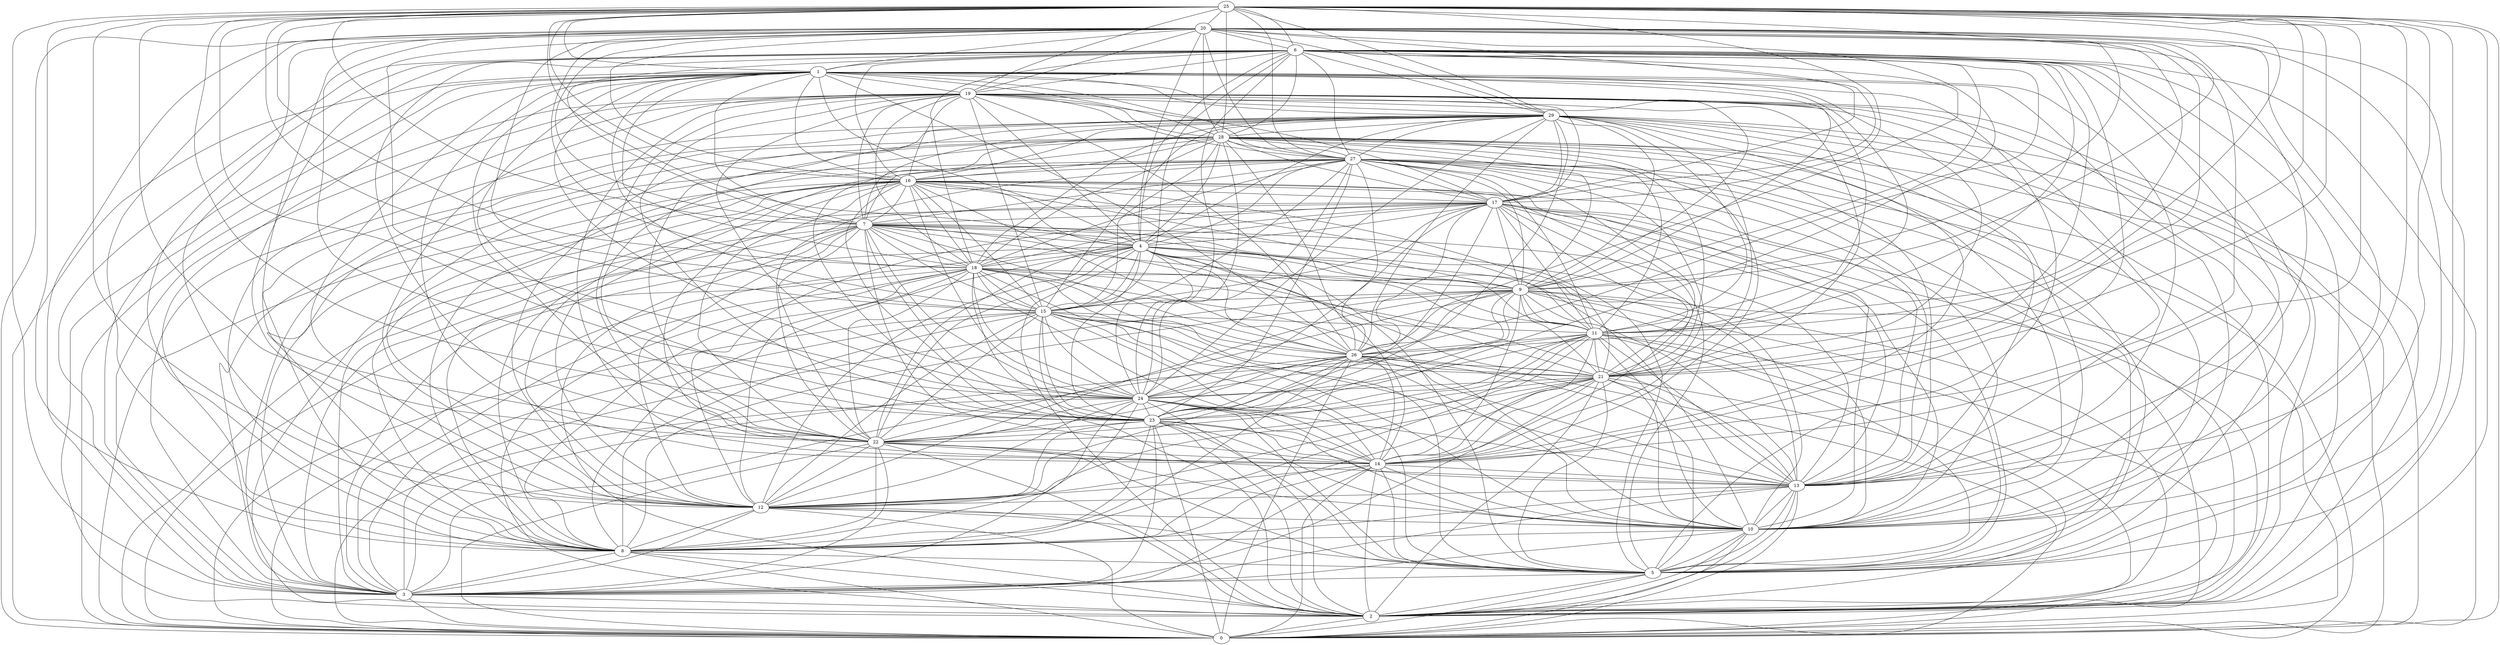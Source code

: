 graph G {
    "25" -- "20";
    "28" -- "6";
    "28" -- "21";
    "20" -- "17";
    "25" -- "7";
    "19" -- "18";
    "26" -- "23";
    "11" -- "22";
    "17" -- "0";
    "17" -- "12";
    "28" -- "1";
    "20" -- "13";
    "27" -- "2";
    "5" -- "4";
    "24" -- "5";
    "23" -- "6";
    "22" -- "7";
    "12" -- "8";
    "14" -- "10";
    "18" -- "8";
    "15" -- "11";
    "19" -- "9";
    "21" -- "1";
    "18" -- "2";
    "14" -- "0";
    "11" -- "3";
    "15" -- "1";
    "4" -- "12";
    "12" -- "2";
    "17" -- "3";
    "14" -- "6";
    "15" -- "7";
    "21" -- "20";
    "29" -- "16";
    "24" -- "17";
    "25" -- "8";
    "20" -- "9";
    "28" -- "24";
    "19" -- "14";
    "19" -- "10";
    "11" -- "26";
    "5" -- "0";
    "29" -- "12";
    "11" -- "4";
    "7" -- "2";
    "10" -- "5";
    "22" -- "3";
    "17" -- "4";
    "27" -- "19";
    "20" -- "5";
    "28" -- "20";
    "20" -- "16";
    "27" -- "6";
    "18" -- "22";
    "29" -- "9";
    "26" -- "14";
    "26" -- "10";
    "19" -- "15";
    "19" -- "11";
    "28" -- "0";
    "20" -- "12";
    "25" -- "1";
    "25" -- "13";
    "24" -- "4";
    "29" -- "5";
    "27" -- "20";
    "18" -- "6";
    "26" -- "21";
    "27" -- "7";
    "29" -- "14";
    "24" -- "15";
    "19" -- "0";
    "19" -- "12";
    "18" -- "1";
    "18" -- "13";
    "25" -- "2";
    "9" -- "0";
    "4" -- "3";
    "7" -- "4";
    "6" -- "5";
    "21" -- "6";
    "16" -- "7";
    "24" -- "16";
    "14" -- "8";
    "9" -- "15";
    "12" -- "10";
    "20" -- "8";
    "17" -- "9";
    "22" -- "10";
    "16" -- "2";
    "13" -- "3";
    "13" -- "1";
    "14" -- "4";
    "10" -- "2";
    "15" -- "5";
    "19" -- "3";
    "12" -- "6";
    "20" -- "4";
    "20" -- "19";
    "9" -- "7";
    "23" -- "20";
    "22" -- "21";
    "29" -- "18";
    "27" -- "8";
    "26" -- "9";
    "17" -- "14";
    "17" -- "10";
    "20" -- "15";
    "28" -- "11";
    "28" -- "26";
    "7" -- "0";
    "6" -- "1";
    "5" -- "2";
    "8" -- "5";
    "24" -- "3";
    "7" -- "6";
    "19" -- "4";
    "19" -- "29";
    "18" -- "5";
    "22" -- "16";
    "25" -- "6";
    "23" -- "17";
    "28" -- "7";
    "28" -- "22";
    "20" -- "18";
    "25" -- "23";
    "24" -- "14";
    "24" -- "10";
    "29" -- "15";
    "21" -- "11";
    "22" -- "12";
    "23" -- "13";
    "28" -- "2";
    "26" -- "4";
    "27" -- "5";
    "16" -- "6";
    "21" -- "24";
    "21" -- "7";
    "23" -- "22";
    "9" -- "8";
    "26" -- "15";
    "21" -- "0";
    "13" -- "12";
    "16" -- "1";
    "16" -- "13";
    "23" -- "2";
    "11" -- "0";
    "6" -- "3";
    "10" -- "1";
    "11" -- "6";
    "18" -- "7";
    "26" -- "16";
    "27" -- "17";
    "13" -- "9";
    "22" -- "8";
    "23" -- "9";
    "25" -- "24";
    "20" -- "10";
    "25" -- "11";
    "2" -- "0";
    "15" -- "3";
    "3" -- "1";
    "8" -- "4";
    "29" -- "28";
    "8" -- "2";
    "13" -- "5";
    "21" -- "3";
    "22" -- "4";
    "22" -- "19";
    "11" -- "7";
    "23" -- "5";
    "16" -- "17";
    "28" -- "17";
    "27" -- "22";
    "27" -- "18";
    "29" -- "8";
    "24" -- "9";
    "23" -- "14";
    "29" -- "25";
    "22" -- "15";
    "25" -- "0";
    "25" -- "12";
    "4" -- "1";
    "28" -- "13";
    "3" -- "2";
    "26" -- "3";
    "29" -- "4";
    "16" -- "5";
    "24" -- "20";
    "29" -- "21";
    "21" -- "17";
    "27" -- "23";
    "23" -- "11";
    "16" -- "0";
    "16" -- "12";
    "29" -- "1";
    "21" -- "13";
    "26" -- "2";
    "25" -- "5";
    "22" -- "6";
    "23" -- "7";
    "11" -- "8";
    "10" -- "9";
    "17" -- "8";
    "12" -- "11";
    "23" -- "0";
    "15" -- "12";
    "22" -- "1";
    "14" -- "13";
    "21" -- "2";
    "13" -- "0";
    "8" -- "3";
    "8" -- "1";
    "15" -- "2";
    "9" -- "6";
    "12" -- "7";
    "28" -- "16";
    "25" -- "17";
    "24" -- "8";
    "21" -- "9";
    "27" -- "24";
    "18" -- "14";
    "18" -- "10";
    "26" -- "25";
    "27" -- "11";
    "4" -- "0";
    "28" -- "12";
    "28" -- "27";
    "10" -- "4";
    "6" -- "2";
    "11" -- "5";
    "23" -- "3";
    "16" -- "4";
    "24" -- "19";
    "21" -- "5";
    "19" -- "16";
    "26" -- "6";
    "18" -- "17";
    "25" -- "22";
    "25" -- "18";
    "28" -- "23";
    "21" -- "14";
    "29" -- "10";
    "16" -- "15";
    "16" -- "11";
    "27" -- "0";
    "27" -- "12";
    "26" -- "1";
    "26" -- "13";
    "28" -- "3";
    "26" -- "20";
    "29" -- "6";
    "27" -- "21";
    "24" -- "7";
    "28" -- "14";
    "25" -- "15";
    "18" -- "0";
    "12" -- "18";
    "1" -- "19";
    "19" -- "13";
    "24" -- "2";
    "8" -- "0";
    "5" -- "3";
    "6" -- "4";
    "7" -- "5";
    "20" -- "6";
    "17" -- "7";
    "13" -- "8";
    "15" -- "10";
    "19" -- "8";
    "14" -- "11";
    "18" -- "9";
    "20" -- "1";
    "19" -- "2";
    "15" -- "0";
    "10" -- "3";
    "14" -- "1";
    "13" -- "4";
    "13" -- "2";
    "16" -- "3";
    "15" -- "6";
    "21" -- "19";
    "14" -- "7";
    "22" -- "20";
    "23" -- "21";
    "28" -- "18";
    "26" -- "8";
    "27" -- "9";
    "29" -- "24";
    "16" -- "14";
    "16" -- "10";
    "21" -- "15";
    "29" -- "11";
    "6" -- "0";
    "7" -- "1";
    "4" -- "2";
    "9" -- "5";
    "25" -- "3";
    "4" -- "18";
    "26" -- "19";
    "19" -- "5";
    "29" -- "20";
    "21" -- "16";
    "24" -- "6";
    "29" -- "7";
    "23" -- "18";
    "28" -- "9";
    "27" -- "14";
    "27" -- "10";
    "18" -- "15";
    "18" -- "11";
    "29" -- "0";
    "21" -- "12";
    "24" -- "1";
    "24" -- "13";
    "25" -- "4";
    "28" -- "5";
    "19" -- "6";
    "25" -- "21";
    "26" -- "7";
    "27" -- "15";
    "20" -- "0";
    "17" -- "1";
    "17" -- "13";
    "22" -- "2";
    "10" -- "0";
    "7" -- "3";
    "11" -- "1";
    "10" -- "6";
    "19" -- "7";
    "25" -- "16";
    "15" -- "8";
    "14" -- "9";
    "13" -- "10";
    "21" -- "8";
    "16" -- "9";
    "15" -- "14";
    "23" -- "10";
    "17" -- "2";
    "1" -- "0";
    "12" -- "3";
    "12" -- "1";
    "15" -- "4";
    "11" -- "2";
    "14" -- "5";
    "18" -- "3";
    "13" -- "6";
    "21" -- "4";
    "23" -- "19";
    "8" -- "7";
    "29" -- "17";
    "22" -- "26";
    "26" -- "18";
    "28" -- "8";
    "25" -- "9";
    "22" -- "14";
    "23" -- "15";
    "29" -- "26";
    "24" -- "0";
    "24" -- "12";
    "5" -- "1";
    "29" -- "13";
    "27" -- "3";
    "28" -- "4";
    "28" -- "19";
    "17" -- "5";
    "23" -- "16";
    "22" -- "17";
    "29" -- "22";
    "21" -- "18";
    "24" -- "23";
    "25" -- "14";
    "25" -- "10";
    "28" -- "15";
    "20" -- "11";
    "23" -- "12";
    "22" -- "13";
    "29" -- "2";
    "27" -- "4";
    "26" -- "5";
    "17" -- "6";
    "20" -- "7";
    "10" -- "8";
    "11" -- "9";
    "16" -- "8";
    "13" -- "11";
    "22" -- "0";
    "14" -- "12";
    "23" -- "1";
    "15" -- "13";
    "20" -- "2";
    "12" -- "0";
    "9" -- "3";
    "9" -- "1";
    "14" -- "2";
    "8" -- "6";
    "13" -- "7";
    "27" -- "16";
    "26" -- "17";
    "12" -- "9";
    "11" -- "10";
    "23" -- "8";
    "22" -- "9";
    "26" -- "24";
    "21" -- "10";
    "27" -- "25";
    "24" -- "11";
    "3" -- "0";
    "14" -- "3";
    "29" -- "27";
    "2" -- "1";
    "9" -- "4";
    "9" -- "2";
    "12" -- "5";
    "3" -- "20";
    "23" -- "4";
    "25" -- "19";
    "10" -- "7";
    "22" -- "5";
    "18" -- "16";
    "19" -- "17";
    "24" -- "22";
    "24" -- "18";
    "29" -- "23";
    "20" -- "14";
    "28" -- "10";
    "28" -- "25";
    "17" -- "15";
    "11" -- "17";
    "27" -- "26";
    "26" -- "0";
    "26" -- "12";
    "27" -- "1";
    "27" -- "13";
    "29" -- "3";
}
